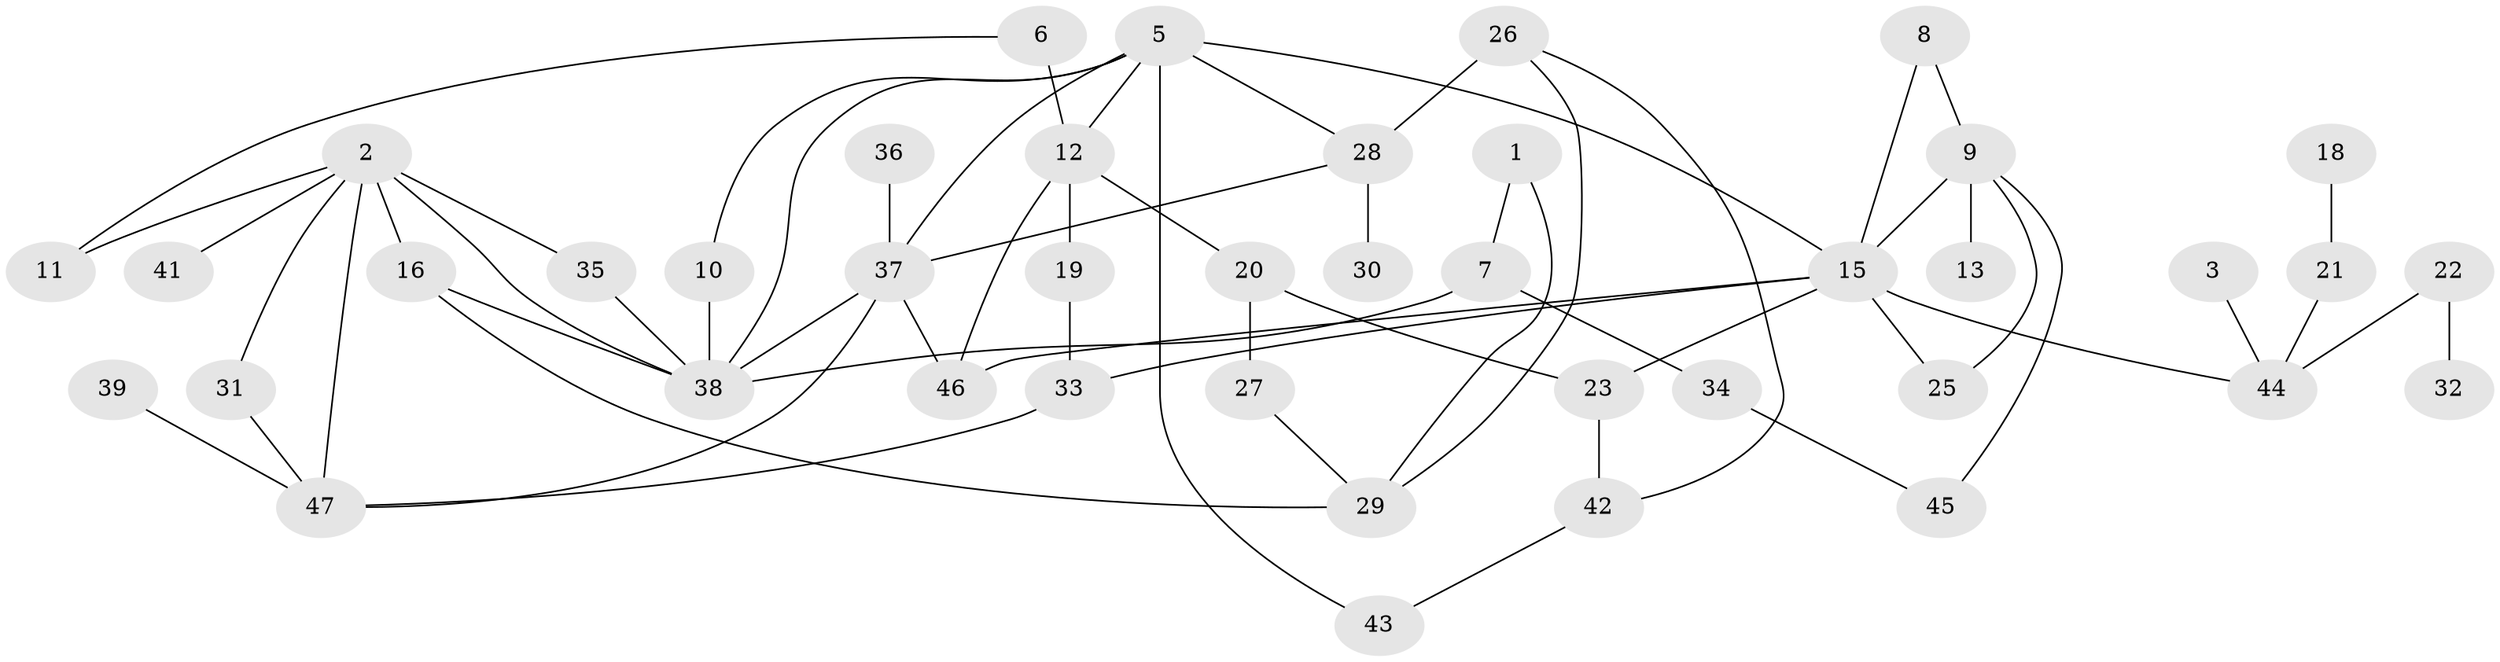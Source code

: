 // original degree distribution, {1: 0.3263157894736842, 6: 0.042105263157894736, 3: 0.18947368421052632, 2: 0.22105263157894736, 5: 0.031578947368421054, 4: 0.14736842105263157, 0: 0.042105263157894736}
// Generated by graph-tools (version 1.1) at 2025/33/03/09/25 02:33:51]
// undirected, 42 vertices, 62 edges
graph export_dot {
graph [start="1"]
  node [color=gray90,style=filled];
  1;
  2;
  3;
  5;
  6;
  7;
  8;
  9;
  10;
  11;
  12;
  13;
  15;
  16;
  18;
  19;
  20;
  21;
  22;
  23;
  25;
  26;
  27;
  28;
  29;
  30;
  31;
  32;
  33;
  34;
  35;
  36;
  37;
  38;
  39;
  41;
  42;
  43;
  44;
  45;
  46;
  47;
  1 -- 7 [weight=1.0];
  1 -- 29 [weight=1.0];
  2 -- 11 [weight=1.0];
  2 -- 16 [weight=1.0];
  2 -- 31 [weight=1.0];
  2 -- 35 [weight=2.0];
  2 -- 38 [weight=1.0];
  2 -- 41 [weight=1.0];
  2 -- 47 [weight=1.0];
  3 -- 44 [weight=1.0];
  5 -- 10 [weight=1.0];
  5 -- 12 [weight=1.0];
  5 -- 15 [weight=1.0];
  5 -- 28 [weight=1.0];
  5 -- 37 [weight=1.0];
  5 -- 38 [weight=1.0];
  5 -- 43 [weight=1.0];
  6 -- 11 [weight=1.0];
  6 -- 12 [weight=3.0];
  7 -- 34 [weight=1.0];
  7 -- 38 [weight=1.0];
  8 -- 9 [weight=1.0];
  8 -- 15 [weight=1.0];
  9 -- 13 [weight=1.0];
  9 -- 15 [weight=1.0];
  9 -- 25 [weight=1.0];
  9 -- 45 [weight=1.0];
  10 -- 38 [weight=2.0];
  12 -- 19 [weight=1.0];
  12 -- 20 [weight=1.0];
  12 -- 46 [weight=1.0];
  15 -- 23 [weight=1.0];
  15 -- 25 [weight=1.0];
  15 -- 33 [weight=1.0];
  15 -- 44 [weight=1.0];
  15 -- 46 [weight=1.0];
  16 -- 29 [weight=1.0];
  16 -- 38 [weight=1.0];
  18 -- 21 [weight=1.0];
  19 -- 33 [weight=1.0];
  20 -- 23 [weight=2.0];
  20 -- 27 [weight=2.0];
  21 -- 44 [weight=1.0];
  22 -- 32 [weight=1.0];
  22 -- 44 [weight=1.0];
  23 -- 42 [weight=1.0];
  26 -- 28 [weight=2.0];
  26 -- 29 [weight=1.0];
  26 -- 42 [weight=1.0];
  27 -- 29 [weight=1.0];
  28 -- 30 [weight=1.0];
  28 -- 37 [weight=1.0];
  31 -- 47 [weight=1.0];
  33 -- 47 [weight=1.0];
  34 -- 45 [weight=1.0];
  35 -- 38 [weight=1.0];
  36 -- 37 [weight=1.0];
  37 -- 38 [weight=1.0];
  37 -- 46 [weight=1.0];
  37 -- 47 [weight=1.0];
  39 -- 47 [weight=1.0];
  42 -- 43 [weight=1.0];
}
